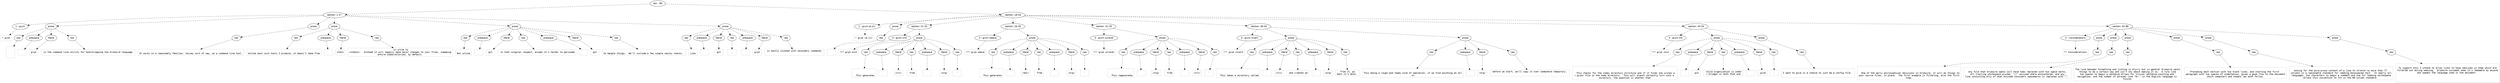 digraph hierarchy {

node [fontname=Helvetica]
edge [style=dashed]

doc_0 [label="doc - 86"]


doc_0 -> { section_1 section_2}
{rank=same; section_1 section_2}

section_1 [label="section: 1-17"]

section_2 [label="section: 18-54"]


section_1 -> { header_3 prose_4 prose_5 prose_6 prose_7 prose_8}
{rank=same; header_3 prose_4 prose_5 prose_6 prose_7 prose_8}

header_3 [label="1 : grym"]

prose_4 [label="prose"]

prose_5 [label="prose"]

prose_6 [label="prose"]

prose_7 [label="prose"]

prose_8 [label="prose"]


header_3 -> leaf_9
leaf_9  [color=Gray,shape=rectangle,fontname=Inconsolata,label="* grym"]
prose_4 -> { raw_10 prespace_11 literal_12 raw_13}
{rank=same; raw_10 prespace_11 literal_12 raw_13}

raw_10 [label="raw"]

prespace_11 [label="prespace"]

literal_12 [label="literal"]

raw_13 [label="raw"]


raw_10 -> leaf_14
leaf_14  [color=Gray,shape=rectangle,fontname=Inconsolata,label="


 "]
prespace_11 -> leaf_15
leaf_15  [color=Gray,shape=rectangle,fontname=Inconsolata,label=" "]
literal_12 -> leaf_16
leaf_16  [color=Gray,shape=rectangle,fontname=Inconsolata,label="grym"]
raw_13 -> leaf_17
leaf_17  [color=Gray,shape=rectangle,fontname=Inconsolata,label=" is the command-line utility for bootstrapping the Grimoire language.
"]
prose_5 -> { raw_18}
{rank=same; raw_18}

raw_18 [label="raw"]


raw_18 -> leaf_19
leaf_19  [color=Gray,shape=rectangle,fontname=Inconsolata,label="
It works in a reasonably-familiar, Unixey sort of way, as a command-line tool.
"]
prose_6 -> { raw_20 prespace_21 literal_22 raw_23}
{rank=same; raw_20 prespace_21 literal_22 raw_23}

raw_20 [label="raw"]

prespace_21 [label="prespace"]

literal_22 [label="literal"]

raw_23 [label="raw"]


raw_20 -> leaf_24
leaf_24  [color=Gray,shape=rectangle,fontname=Inconsolata,label="
Unlike most such tools I produce, it doesn't take from"]
prespace_21 -> leaf_25
leaf_25  [color=Gray,shape=rectangle,fontname=Inconsolata,label=" "]
literal_22 -> leaf_26
leaf_26  [color=Gray,shape=rectangle,fontname=Inconsolata,label="stdin"]
raw_23 -> leaf_27
leaf_27  [color=Gray,shape=rectangle,fontname=Inconsolata,label=" or write to
=stdout=.  Instead it will happily make major changes to your files, sweeping
entire subdirectories, by default.
"]
prose_7 -> { raw_28 prespace_29 literal_30 raw_31 prespace_32 literal_33 raw_34}
{rank=same; raw_28 prespace_29 literal_30 raw_31 prespace_32 literal_33 raw_34}

raw_28 [label="raw"]

prespace_29 [label="prespace"]

literal_30 [label="literal"]

raw_31 [label="raw"]

prespace_32 [label="prespace"]

literal_33 [label="literal"]

raw_34 [label="raw"]


raw_28 -> leaf_35
leaf_35  [color=Gray,shape=rectangle,fontname=Inconsolata,label="
Not unlike"]
prespace_29 -> leaf_36
leaf_36  [color=Gray,shape=rectangle,fontname=Inconsolata,label=" "]
literal_30 -> leaf_37
leaf_37  [color=Gray,shape=rectangle,fontname=Inconsolata,label="git"]
raw_31 -> leaf_38
leaf_38  [color=Gray,shape=rectangle,fontname=Inconsolata,label=" in that singular respect, except it's harder to persuade"]
prespace_32 -> leaf_39
leaf_39  [color=Gray,shape=rectangle,fontname=Inconsolata,label=" "]
literal_33 -> leaf_40
leaf_40  [color=Gray,shape=rectangle,fontname=Inconsolata,label="git"]
raw_34 -> leaf_41
leaf_41  [color=Gray,shape=rectangle,fontname=Inconsolata,label="
to mangle things.  We'll include a few simple sanity checks. 
"]
prose_8 -> { raw_42 prespace_43 literal_44 raw_45 prespace_46 literal_47 raw_48}
{rank=same; raw_42 prespace_43 literal_44 raw_45 prespace_46 literal_47 raw_48}

raw_42 [label="raw"]

prespace_43 [label="prespace"]

literal_44 [label="literal"]

raw_45 [label="raw"]

prespace_46 [label="prespace"]

literal_47 [label="literal"]

raw_48 [label="raw"]


raw_42 -> leaf_49
leaf_49  [color=Gray,shape=rectangle,fontname=Inconsolata,label="
Like"]
prespace_43 -> leaf_50
leaf_50  [color=Gray,shape=rectangle,fontname=Inconsolata,label=" "]
literal_44 -> leaf_51
leaf_51  [color=Gray,shape=rectangle,fontname=Inconsolata,label="git"]
raw_45 -> leaf_52
leaf_52  [color=Gray,shape=rectangle,fontname=Inconsolata,label=","]
prespace_46 -> leaf_53
leaf_53  [color=Gray,shape=rectangle,fontname=Inconsolata,label=" "]
literal_47 -> leaf_54
leaf_54  [color=Gray,shape=rectangle,fontname=Inconsolata,label="grym"]
raw_48 -> leaf_55
leaf_55  [color=Gray,shape=rectangle,fontname=Inconsolata,label=" is mostly invoked with secondary commands.

"]
section_2 -> { header_56 prose_57 section_58 section_59 section_60 section_61 section_62 section_63}
{rank=same; header_56 prose_57 section_58 section_59 section_60 section_61 section_62 section_63}

header_56 [label="1 : grym [a-z]+"]

prose_57 [label="prose"]

section_58 [label="section: 21-25"]

section_59 [label="section: 26-30"]

section_60 [label="section: 31-35"]

section_61 [label="section: 36-44"]

section_62 [label="section: 45-54"]

section_63 [label="section: 55-86"]


header_56 -> leaf_64
leaf_64  [color=Gray,shape=rectangle,fontname=Inconsolata,label="* grym [a-z]+"]
prose_57 -> { raw_65}
{rank=same; raw_65}

raw_65 [label="raw"]


raw_65 -> leaf_66
leaf_66  [color=Gray,shape=rectangle,fontname=Inconsolata,label="

"]
section_58 -> { header_67 prose_68}
{rank=same; header_67 prose_68}

header_67 [label="3 : grym knit"]

prose_68 [label="prose"]


header_67 -> leaf_69
leaf_69  [color=Gray,shape=rectangle,fontname=Inconsolata,label="*** grym knit"]
prose_68 -> { raw_70 prespace_71 literal_72 raw_73 prespace_74 literal_75 raw_76}
{rank=same; raw_70 prespace_71 literal_72 raw_73 prespace_74 literal_75 raw_76}

raw_70 [label="raw"]

prespace_71 [label="prespace"]

literal_72 [label="literal"]

raw_73 [label="raw"]

prespace_74 [label="prespace"]

literal_75 [label="literal"]

raw_76 [label="raw"]


raw_70 -> leaf_77
leaf_77  [color=Gray,shape=rectangle,fontname=Inconsolata,label="

  This generates"]
prespace_71 -> leaf_78
leaf_78  [color=Gray,shape=rectangle,fontname=Inconsolata,label=" "]
literal_72 -> leaf_79
leaf_79  [color=Gray,shape=rectangle,fontname=Inconsolata,label="/src/"]
raw_73 -> leaf_80
leaf_80  [color=Gray,shape=rectangle,fontname=Inconsolata,label=" from"]
prespace_74 -> leaf_81
leaf_81  [color=Gray,shape=rectangle,fontname=Inconsolata,label=" "]
literal_75 -> leaf_82
leaf_82  [color=Gray,shape=rectangle,fontname=Inconsolata,label="/org/"]
raw_76 -> leaf_83
leaf_83  [color=Gray,shape=rectangle,fontname=Inconsolata,label=".

"]
section_59 -> { header_84 prose_85}
{rank=same; header_84 prose_85}

header_84 [label="3 : grym weave"]

prose_85 [label="prose"]


header_84 -> leaf_86
leaf_86  [color=Gray,shape=rectangle,fontname=Inconsolata,label="*** grym weave"]
prose_85 -> { raw_87 prespace_88 literal_89 raw_90 prespace_91 literal_92 raw_93}
{rank=same; raw_87 prespace_88 literal_89 raw_90 prespace_91 literal_92 raw_93}

raw_87 [label="raw"]

prespace_88 [label="prespace"]

literal_89 [label="literal"]

raw_90 [label="raw"]

prespace_91 [label="prespace"]

literal_92 [label="literal"]

raw_93 [label="raw"]


raw_87 -> leaf_94
leaf_94  [color=Gray,shape=rectangle,fontname=Inconsolata,label="

  This generates"]
prespace_88 -> leaf_95
leaf_95  [color=Gray,shape=rectangle,fontname=Inconsolata,label=" "]
literal_89 -> leaf_96
leaf_96  [color=Gray,shape=rectangle,fontname=Inconsolata,label="/doc/"]
raw_90 -> leaf_97
leaf_97  [color=Gray,shape=rectangle,fontname=Inconsolata,label=" from"]
prespace_91 -> leaf_98
leaf_98  [color=Gray,shape=rectangle,fontname=Inconsolata,label=" "]
literal_92 -> leaf_99
leaf_99  [color=Gray,shape=rectangle,fontname=Inconsolata,label="/org/"]
raw_93 -> leaf_100
leaf_100  [color=Gray,shape=rectangle,fontname=Inconsolata,label=".

"]
section_60 -> { header_101 prose_102}
{rank=same; header_101 prose_102}

header_101 [label="3 : grym unravel"]

prose_102 [label="prose"]


header_101 -> leaf_103
leaf_103  [color=Gray,shape=rectangle,fontname=Inconsolata,label="*** grym unravel"]
prose_102 -> { raw_104 prespace_105 literal_106 raw_107 prespace_108 literal_109 raw_110}
{rank=same; raw_104 prespace_105 literal_106 raw_107 prespace_108 literal_109 raw_110}

raw_104 [label="raw"]

prespace_105 [label="prespace"]

literal_106 [label="literal"]

raw_107 [label="raw"]

prespace_108 [label="prespace"]

literal_109 [label="literal"]

raw_110 [label="raw"]


raw_104 -> leaf_111
leaf_111  [color=Gray,shape=rectangle,fontname=Inconsolata,label="

  This regenerates"]
prespace_105 -> leaf_112
leaf_112  [color=Gray,shape=rectangle,fontname=Inconsolata,label=" "]
literal_106 -> leaf_113
leaf_113  [color=Gray,shape=rectangle,fontname=Inconsolata,label="/org/"]
raw_107 -> leaf_114
leaf_114  [color=Gray,shape=rectangle,fontname=Inconsolata,label=" from"]
prespace_108 -> leaf_115
leaf_115  [color=Gray,shape=rectangle,fontname=Inconsolata,label=" "]
literal_109 -> leaf_116
leaf_116  [color=Gray,shape=rectangle,fontname=Inconsolata,label="/src/"]
raw_110 -> leaf_117
leaf_117  [color=Gray,shape=rectangle,fontname=Inconsolata,label=".

"]
section_61 -> { header_118 prose_119 prose_120}
{rank=same; header_118 prose_119 prose_120}

header_118 [label="3 : grym invert"]

prose_119 [label="prose"]

prose_120 [label="prose"]


header_118 -> leaf_121
leaf_121  [color=Gray,shape=rectangle,fontname=Inconsolata,label="*** grym invert"]
prose_119 -> { raw_122 prespace_123 literal_124 raw_125 prespace_126 literal_127 raw_128}
{rank=same; raw_122 prespace_123 literal_124 raw_125 prespace_126 literal_127 raw_128}

raw_122 [label="raw"]

prespace_123 [label="prespace"]

literal_124 [label="literal"]

raw_125 [label="raw"]

prespace_126 [label="prespace"]

literal_127 [label="literal"]

raw_128 [label="raw"]


raw_122 -> leaf_129
leaf_129  [color=Gray,shape=rectangle,fontname=Inconsolata,label="

  This takes a directory called"]
prespace_123 -> leaf_130
leaf_130  [color=Gray,shape=rectangle,fontname=Inconsolata,label=" "]
literal_124 -> leaf_131
leaf_131  [color=Gray,shape=rectangle,fontname=Inconsolata,label="/src/"]
raw_125 -> leaf_132
leaf_132  [color=Gray,shape=rectangle,fontname=Inconsolata,label=" and creates an"]
prespace_126 -> leaf_133
leaf_133  [color=Gray,shape=rectangle,fontname=Inconsolata,label=" "]
literal_127 -> leaf_134
leaf_134  [color=Gray,shape=rectangle,fontname=Inconsolata,label="/org/"]
raw_128 -> leaf_135
leaf_135  [color=Gray,shape=rectangle,fontname=Inconsolata,label=" from it, as 
best it's able. 
"]
prose_120 -> { raw_136 prespace_137 literal_138 raw_139}
{rank=same; raw_136 prespace_137 literal_138 raw_139}

raw_136 [label="raw"]

prespace_137 [label="prespace"]

literal_138 [label="literal"]

raw_139 [label="raw"]


raw_136 -> leaf_140
leaf_140  [color=Gray,shape=rectangle,fontname=Inconsolata,label="
This being a rough-and-ready kind of operation, if we find anything at all
in"]
prespace_137 -> leaf_141
leaf_141  [color=Gray,shape=rectangle,fontname=Inconsolata,label=" "]
literal_138 -> leaf_142
leaf_142  [color=Gray,shape=rectangle,fontname=Inconsolata,label="/org/"]
raw_139 -> leaf_143
leaf_143  [color=Gray,shape=rectangle,fontname=Inconsolata,label=" before we start, we'll copy it over somewhere temporary. 

"]
section_62 -> { header_144 prose_145 prose_146}
{rank=same; header_144 prose_145 prose_146}

header_144 [label="3 : grym init"]

prose_145 [label="prose"]

prose_146 [label="prose"]


header_144 -> leaf_147
leaf_147  [color=Gray,shape=rectangle,fontname=Inconsolata,label="*** grym init"]
prose_145 -> { raw_148 prespace_149 literal_150 raw_151 prespace_152 literal_153 raw_154}
{rank=same; raw_148 prespace_149 literal_150 raw_151 prespace_152 literal_153 raw_154}

raw_148 [label="raw"]

prespace_149 [label="prespace"]

literal_150 [label="literal"]

raw_151 [label="raw"]

prespace_152 [label="prespace"]

literal_153 [label="literal"]

raw_154 [label="raw"]


raw_148 -> leaf_155
leaf_155  [color=Gray,shape=rectangle,fontname=Inconsolata,label="

  This checks for the codex directory structure and if it finds one writes a 
=.grym= file in the home directory.  This will almost certainly turn into a 
directory, the question is whether that"]
prespace_149 -> leaf_156
leaf_156  [color=Gray,shape=rectangle,fontname=Inconsolata,label=" "]
literal_150 -> leaf_157
leaf_157  [color=Gray,shape=rectangle,fontname=Inconsolata,label=".git"]
raw_151 -> leaf_158
leaf_158  [color=Gray,shape=rectangle,fontname=Inconsolata,label=" style organization is under
=.bridge= or both that and"]
prespace_152 -> leaf_159
leaf_159  [color=Gray,shape=rectangle,fontname=Inconsolata,label=" "]
literal_153 -> leaf_160
leaf_160  [color=Gray,shape=rectangle,fontname=Inconsolata,label=".grym"]
raw_154 -> leaf_161
leaf_161  [color=Gray,shape=rectangle,fontname=Inconsolata,label=".
"]
prose_146 -> { raw_162}
{rank=same; raw_162}

raw_162 [label="raw"]


raw_162 -> leaf_163
leaf_163  [color=Gray,shape=rectangle,fontname=Inconsolata,label="
I want to give it a chance to just be a config file. 

"]
section_63 -> { header_164 prose_165 prose_166 prose_167 prose_168 prose_169 prose_170}
{rank=same; header_164 prose_165 prose_166 prose_167 prose_168 prose_169 prose_170}

header_164 [label="2 : Considerations"]

prose_165 [label="prose"]

prose_166 [label="prose"]

prose_167 [label="prose"]

prose_168 [label="prose"]

prose_169 [label="prose"]

prose_170 [label="prose"]


header_164 -> leaf_171
leaf_171  [color=Gray,shape=rectangle,fontname=Inconsolata,label="** Considerations"]
prose_165 -> { raw_172}
{rank=same; raw_172}

raw_172 [label="raw"]


raw_172 -> leaf_173
leaf_173  [color=Gray,shape=rectangle,fontname=Inconsolata,label="

  One of the early philosophical decisions in Grimoire: it will do things to
your source files, in-place.  The first example is filtering, also the first
step.
"]
prose_166 -> { raw_174}
{rank=same; raw_174}

raw_174 [label="raw"]


raw_174 -> leaf_175
leaf_175  [color=Gray,shape=rectangle,fontname=Inconsolata,label="
Any file that Grimoire opens will have tabs replaced with two space marks,
all trailing whitespace pruned, \"\\r\" excised where encountered, and any
line consisting only of what Unicode considers spacemarks is replaced with \"\". 
"]
prose_167 -> { raw_176}
{rank=same; raw_176}

raw_176 [label="raw"]


raw_176 -> leaf_177
leaf_177  [color=Gray,shape=rectangle,fontname=Inconsolata,label="
The line between formatting and linting is blurry but in general Grimoire wants
things to be a certain way and isn't shy about making it so.  A rule like
two spaces to begin a sentence allows for trivial sentence-counting and 
navigation, and the number of phrases like \"Dr.\" in the English language is 
finite.
"]
prose_168 -> { raw_178}
{rank=same; raw_178}

raw_178 [label="raw"]


raw_178 -> leaf_179
leaf_179  [color=Gray,shape=rectangle,fontname=Inconsolata,label="
Preceding each section with two blank lines, and starting the first 
paragraph with two spaces of indentation, gives a good flow to the document
which computers and humans can both follow.
"]
prose_169 -> { raw_180}
{rank=same; raw_180}

raw_180 [label="raw"]


raw_180 -> leaf_181
leaf_181  [color=Gray,shape=rectangle,fontname=Inconsolata,label="
Asking for the pure-prose content of a line to stretch no more than 77 
columns is a reasonable standard for reading monospaced text.  In nearly all
languages, two characters to begin a comment and one for leading whitespace
allows this convention to fit in the 80-column standard. 
"]
prose_170 -> { raw_182}
{rank=same; raw_182}

raw_182 [label="raw"]


raw_182 -> leaf_183
leaf_183  [color=Gray,shape=rectangle,fontname=Inconsolata,label="
To support this I intend to allow links to have newlines in them which are
filtered out during weaving.  Grimoire succeeds when it's readable by anyone
who speaks the language used in the document. 



"]

}
